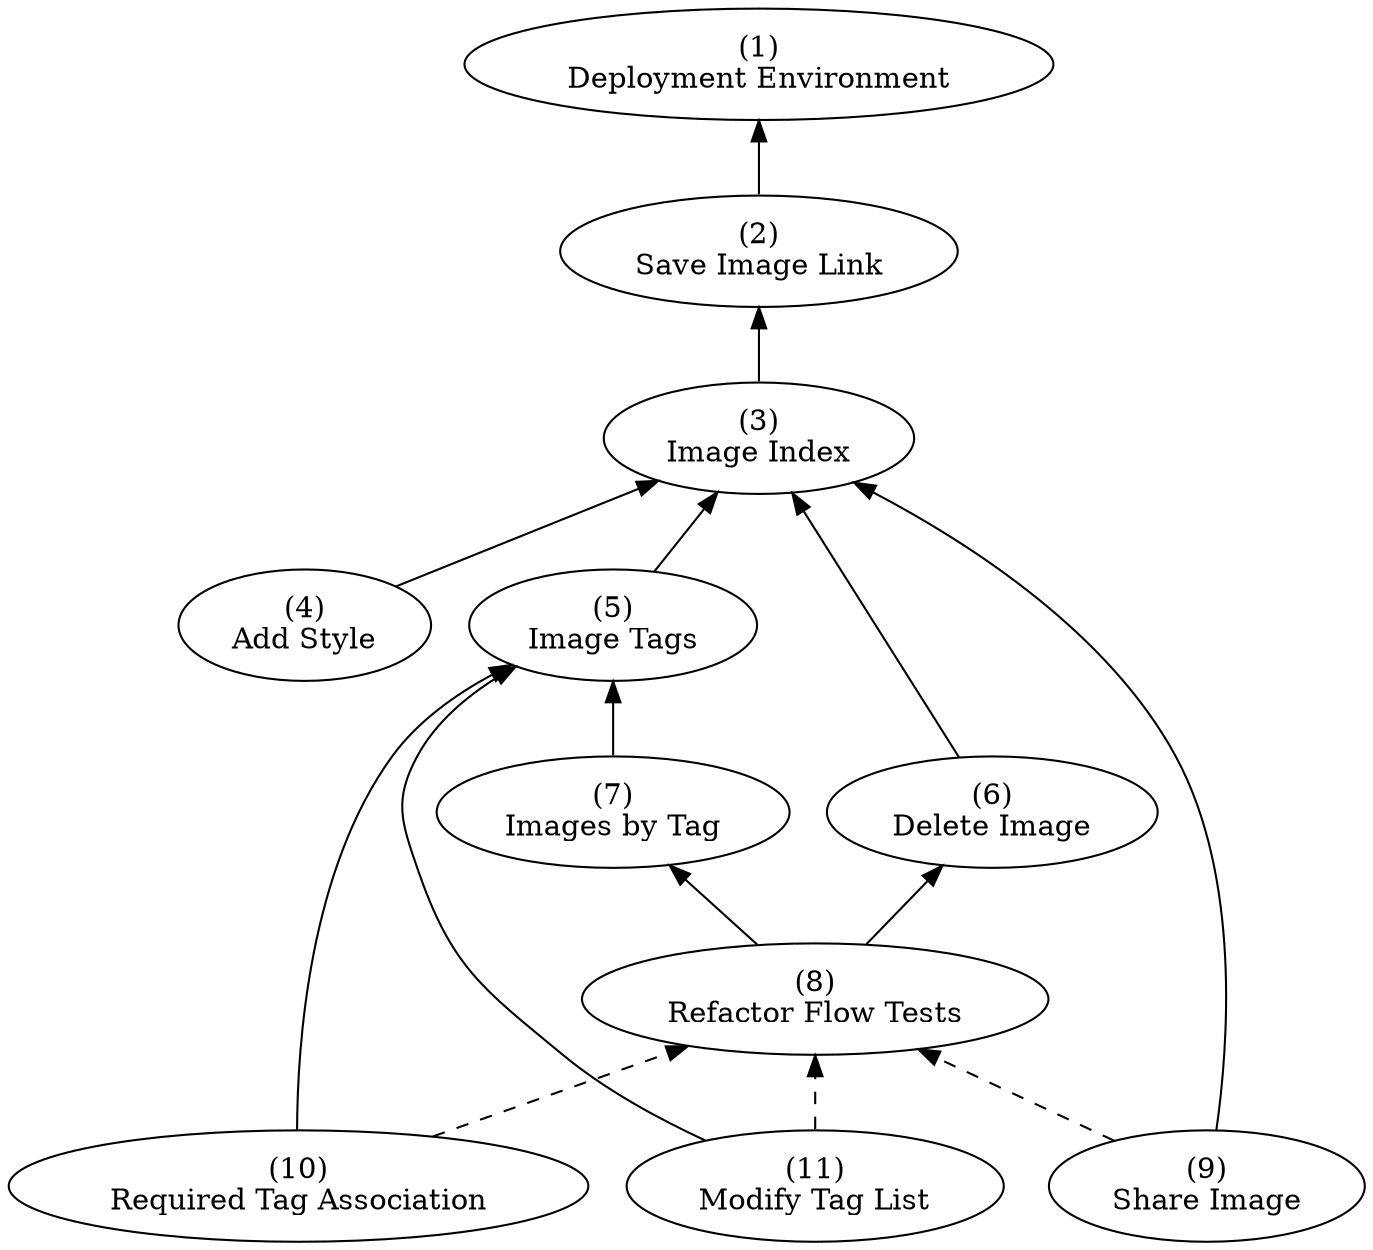 digraph Dependencies {
  rankdir=BT;

  "Deployment Environment" [label="(1)\nDeployment Environment"]
  "Save Image Link" [label="(2)\nSave Image Link"]
  "Image Index" [label="(3)\nImage Index"]
  "Add Style" [label="(4)\nAdd Style"]
  "Image Tags" [label="(5)\nImage Tags"]
  "Delete Image" [label="(6)\nDelete Image"]
  "Images by Tag" [label="(7)\nImages by Tag"]
  "Refactor Flow Tests" [label="(8)\nRefactor Flow Tests"]
  "Share Image" [label="(9)\nShare Image"]
  "Required Tag Association" [label="(10)\nRequired Tag Association"]
  "Modify Tag List" [label="(11)\nModify Tag List"]

  "Add Style" -> "Image Index"
  "Delete Image" -> "Image Index"
  "Image Index" -> "Save Image Link"
  "Image Tags" -> "Image Index"
  "Images by Tag" -> "Image Tags"
  "Modify Tag List" -> "Image Tags"
  "Modify Tag List" -> "Refactor Flow Tests" [style=dashed]
  "Refactor Flow Tests" -> "Delete Image"
  "Refactor Flow Tests" -> "Images by Tag"
  "Required Tag Association" -> "Image Tags"
  "Required Tag Association" -> "Refactor Flow Tests" [style=dashed]
  "Save Image Link" -> "Deployment Environment"
  "Share Image" -> "Image Index"
  "Share Image" -> "Refactor Flow Tests" [style=dashed]
}
